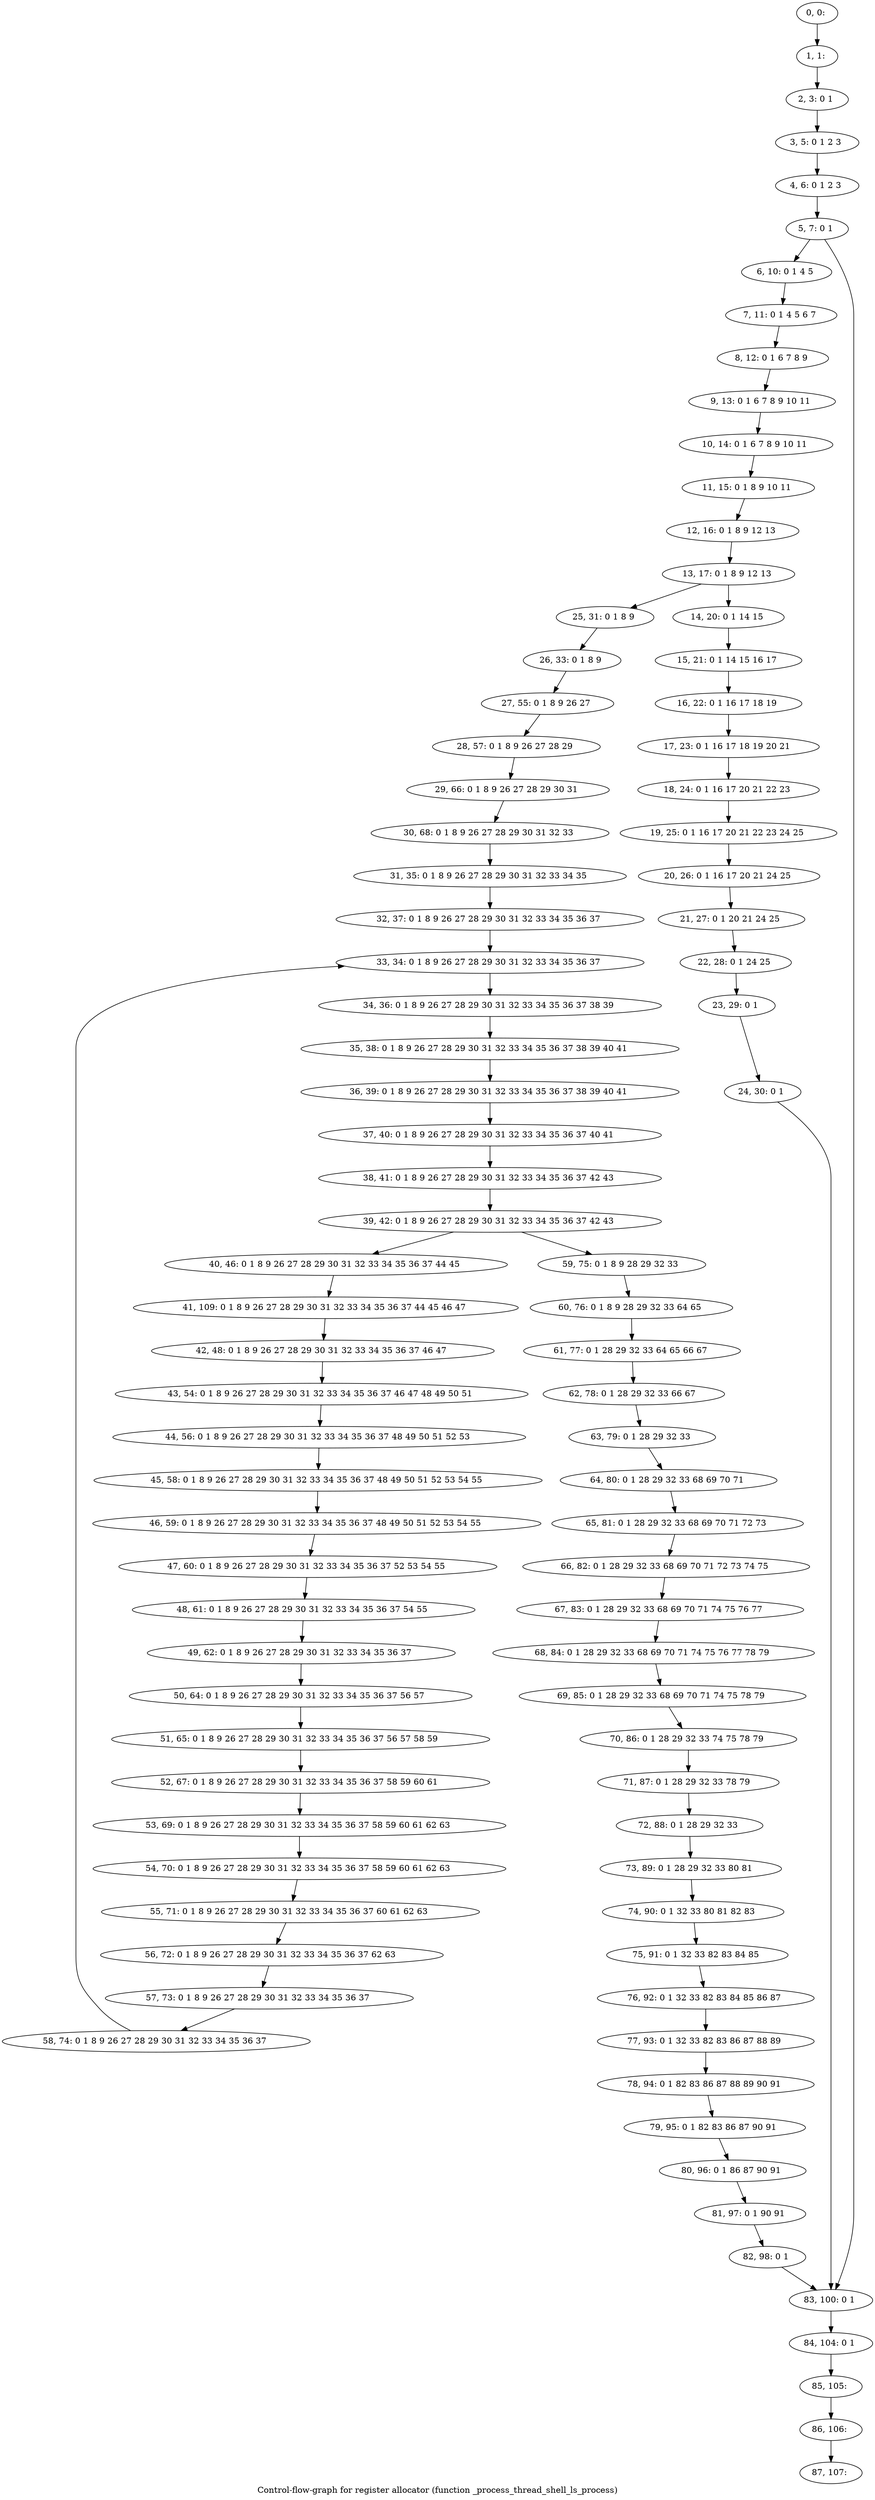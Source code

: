 digraph G {
graph [label="Control-flow-graph for register allocator (function _process_thread_shell_ls_process)"]
0[label="0, 0: "];
1[label="1, 1: "];
2[label="2, 3: 0 1 "];
3[label="3, 5: 0 1 2 3 "];
4[label="4, 6: 0 1 2 3 "];
5[label="5, 7: 0 1 "];
6[label="6, 10: 0 1 4 5 "];
7[label="7, 11: 0 1 4 5 6 7 "];
8[label="8, 12: 0 1 6 7 8 9 "];
9[label="9, 13: 0 1 6 7 8 9 10 11 "];
10[label="10, 14: 0 1 6 7 8 9 10 11 "];
11[label="11, 15: 0 1 8 9 10 11 "];
12[label="12, 16: 0 1 8 9 12 13 "];
13[label="13, 17: 0 1 8 9 12 13 "];
14[label="14, 20: 0 1 14 15 "];
15[label="15, 21: 0 1 14 15 16 17 "];
16[label="16, 22: 0 1 16 17 18 19 "];
17[label="17, 23: 0 1 16 17 18 19 20 21 "];
18[label="18, 24: 0 1 16 17 20 21 22 23 "];
19[label="19, 25: 0 1 16 17 20 21 22 23 24 25 "];
20[label="20, 26: 0 1 16 17 20 21 24 25 "];
21[label="21, 27: 0 1 20 21 24 25 "];
22[label="22, 28: 0 1 24 25 "];
23[label="23, 29: 0 1 "];
24[label="24, 30: 0 1 "];
25[label="25, 31: 0 1 8 9 "];
26[label="26, 33: 0 1 8 9 "];
27[label="27, 55: 0 1 8 9 26 27 "];
28[label="28, 57: 0 1 8 9 26 27 28 29 "];
29[label="29, 66: 0 1 8 9 26 27 28 29 30 31 "];
30[label="30, 68: 0 1 8 9 26 27 28 29 30 31 32 33 "];
31[label="31, 35: 0 1 8 9 26 27 28 29 30 31 32 33 34 35 "];
32[label="32, 37: 0 1 8 9 26 27 28 29 30 31 32 33 34 35 36 37 "];
33[label="33, 34: 0 1 8 9 26 27 28 29 30 31 32 33 34 35 36 37 "];
34[label="34, 36: 0 1 8 9 26 27 28 29 30 31 32 33 34 35 36 37 38 39 "];
35[label="35, 38: 0 1 8 9 26 27 28 29 30 31 32 33 34 35 36 37 38 39 40 41 "];
36[label="36, 39: 0 1 8 9 26 27 28 29 30 31 32 33 34 35 36 37 38 39 40 41 "];
37[label="37, 40: 0 1 8 9 26 27 28 29 30 31 32 33 34 35 36 37 40 41 "];
38[label="38, 41: 0 1 8 9 26 27 28 29 30 31 32 33 34 35 36 37 42 43 "];
39[label="39, 42: 0 1 8 9 26 27 28 29 30 31 32 33 34 35 36 37 42 43 "];
40[label="40, 46: 0 1 8 9 26 27 28 29 30 31 32 33 34 35 36 37 44 45 "];
41[label="41, 109: 0 1 8 9 26 27 28 29 30 31 32 33 34 35 36 37 44 45 46 47 "];
42[label="42, 48: 0 1 8 9 26 27 28 29 30 31 32 33 34 35 36 37 46 47 "];
43[label="43, 54: 0 1 8 9 26 27 28 29 30 31 32 33 34 35 36 37 46 47 48 49 50 51 "];
44[label="44, 56: 0 1 8 9 26 27 28 29 30 31 32 33 34 35 36 37 48 49 50 51 52 53 "];
45[label="45, 58: 0 1 8 9 26 27 28 29 30 31 32 33 34 35 36 37 48 49 50 51 52 53 54 55 "];
46[label="46, 59: 0 1 8 9 26 27 28 29 30 31 32 33 34 35 36 37 48 49 50 51 52 53 54 55 "];
47[label="47, 60: 0 1 8 9 26 27 28 29 30 31 32 33 34 35 36 37 52 53 54 55 "];
48[label="48, 61: 0 1 8 9 26 27 28 29 30 31 32 33 34 35 36 37 54 55 "];
49[label="49, 62: 0 1 8 9 26 27 28 29 30 31 32 33 34 35 36 37 "];
50[label="50, 64: 0 1 8 9 26 27 28 29 30 31 32 33 34 35 36 37 56 57 "];
51[label="51, 65: 0 1 8 9 26 27 28 29 30 31 32 33 34 35 36 37 56 57 58 59 "];
52[label="52, 67: 0 1 8 9 26 27 28 29 30 31 32 33 34 35 36 37 58 59 60 61 "];
53[label="53, 69: 0 1 8 9 26 27 28 29 30 31 32 33 34 35 36 37 58 59 60 61 62 63 "];
54[label="54, 70: 0 1 8 9 26 27 28 29 30 31 32 33 34 35 36 37 58 59 60 61 62 63 "];
55[label="55, 71: 0 1 8 9 26 27 28 29 30 31 32 33 34 35 36 37 60 61 62 63 "];
56[label="56, 72: 0 1 8 9 26 27 28 29 30 31 32 33 34 35 36 37 62 63 "];
57[label="57, 73: 0 1 8 9 26 27 28 29 30 31 32 33 34 35 36 37 "];
58[label="58, 74: 0 1 8 9 26 27 28 29 30 31 32 33 34 35 36 37 "];
59[label="59, 75: 0 1 8 9 28 29 32 33 "];
60[label="60, 76: 0 1 8 9 28 29 32 33 64 65 "];
61[label="61, 77: 0 1 28 29 32 33 64 65 66 67 "];
62[label="62, 78: 0 1 28 29 32 33 66 67 "];
63[label="63, 79: 0 1 28 29 32 33 "];
64[label="64, 80: 0 1 28 29 32 33 68 69 70 71 "];
65[label="65, 81: 0 1 28 29 32 33 68 69 70 71 72 73 "];
66[label="66, 82: 0 1 28 29 32 33 68 69 70 71 72 73 74 75 "];
67[label="67, 83: 0 1 28 29 32 33 68 69 70 71 74 75 76 77 "];
68[label="68, 84: 0 1 28 29 32 33 68 69 70 71 74 75 76 77 78 79 "];
69[label="69, 85: 0 1 28 29 32 33 68 69 70 71 74 75 78 79 "];
70[label="70, 86: 0 1 28 29 32 33 74 75 78 79 "];
71[label="71, 87: 0 1 28 29 32 33 78 79 "];
72[label="72, 88: 0 1 28 29 32 33 "];
73[label="73, 89: 0 1 28 29 32 33 80 81 "];
74[label="74, 90: 0 1 32 33 80 81 82 83 "];
75[label="75, 91: 0 1 32 33 82 83 84 85 "];
76[label="76, 92: 0 1 32 33 82 83 84 85 86 87 "];
77[label="77, 93: 0 1 32 33 82 83 86 87 88 89 "];
78[label="78, 94: 0 1 82 83 86 87 88 89 90 91 "];
79[label="79, 95: 0 1 82 83 86 87 90 91 "];
80[label="80, 96: 0 1 86 87 90 91 "];
81[label="81, 97: 0 1 90 91 "];
82[label="82, 98: 0 1 "];
83[label="83, 100: 0 1 "];
84[label="84, 104: 0 1 "];
85[label="85, 105: "];
86[label="86, 106: "];
87[label="87, 107: "];
0->1 ;
1->2 ;
2->3 ;
3->4 ;
4->5 ;
5->6 ;
5->83 ;
6->7 ;
7->8 ;
8->9 ;
9->10 ;
10->11 ;
11->12 ;
12->13 ;
13->14 ;
13->25 ;
14->15 ;
15->16 ;
16->17 ;
17->18 ;
18->19 ;
19->20 ;
20->21 ;
21->22 ;
22->23 ;
23->24 ;
24->83 ;
25->26 ;
26->27 ;
27->28 ;
28->29 ;
29->30 ;
30->31 ;
31->32 ;
32->33 ;
33->34 ;
34->35 ;
35->36 ;
36->37 ;
37->38 ;
38->39 ;
39->40 ;
39->59 ;
40->41 ;
41->42 ;
42->43 ;
43->44 ;
44->45 ;
45->46 ;
46->47 ;
47->48 ;
48->49 ;
49->50 ;
50->51 ;
51->52 ;
52->53 ;
53->54 ;
54->55 ;
55->56 ;
56->57 ;
57->58 ;
58->33 ;
59->60 ;
60->61 ;
61->62 ;
62->63 ;
63->64 ;
64->65 ;
65->66 ;
66->67 ;
67->68 ;
68->69 ;
69->70 ;
70->71 ;
71->72 ;
72->73 ;
73->74 ;
74->75 ;
75->76 ;
76->77 ;
77->78 ;
78->79 ;
79->80 ;
80->81 ;
81->82 ;
82->83 ;
83->84 ;
84->85 ;
85->86 ;
86->87 ;
}
